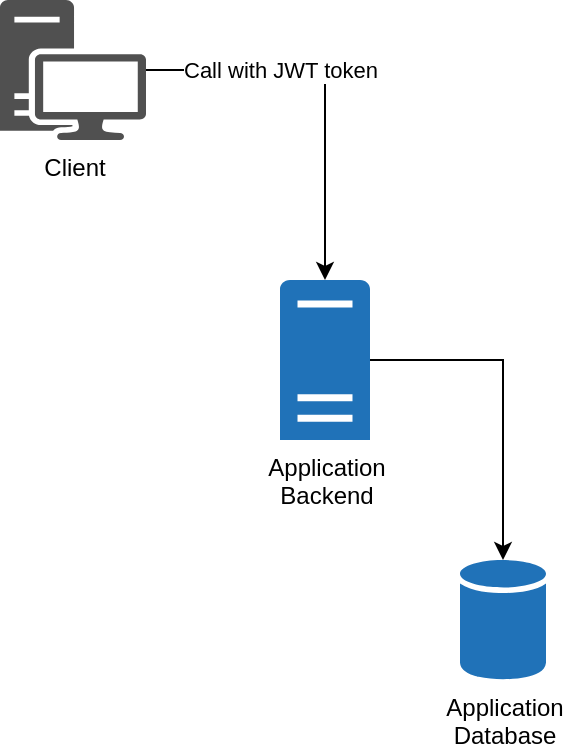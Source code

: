 <mxfile version="13.8.0" type="device"><diagram id="WI9T0HZ2pTsCkuznbFz-" name="Page-1"><mxGraphModel dx="1422" dy="763" grid="1" gridSize="10" guides="1" tooltips="1" connect="1" arrows="1" fold="1" page="1" pageScale="1" pageWidth="1169" pageHeight="827" math="0" shadow="0"><root><mxCell id="0"/><mxCell id="1" parent="0"/><mxCell id="ma4fH9Z6mfRjE7gq8NJ2-3" value="" style="edgeStyle=orthogonalEdgeStyle;rounded=0;orthogonalLoop=1;jettySize=auto;html=1;" edge="1" parent="1" target="ma4fH9Z6mfRjE7gq8NJ2-2"><mxGeometry relative="1" as="geometry"><mxPoint x="474" y="302" as="sourcePoint"/></mxGeometry></mxCell><mxCell id="ma4fH9Z6mfRjE7gq8NJ2-9" style="edgeStyle=orthogonalEdgeStyle;rounded=0;orthogonalLoop=1;jettySize=auto;html=1;" edge="1" parent="1" source="ma4fH9Z6mfRjE7gq8NJ2-4" target="ma4fH9Z6mfRjE7gq8NJ2-6"><mxGeometry relative="1" as="geometry"/></mxCell><mxCell id="ma4fH9Z6mfRjE7gq8NJ2-4" value="&lt;div&gt;Application &lt;br&gt;&lt;/div&gt;&lt;div&gt;Backend&lt;/div&gt;" style="pointerEvents=1;shadow=0;dashed=0;html=1;strokeColor=none;labelPosition=center;verticalLabelPosition=bottom;verticalAlign=top;outlineConnect=0;align=center;shape=mxgraph.office.servers.server_generic;fillColor=#2072B8;" vertex="1" parent="1"><mxGeometry x="240" y="380" width="45" height="80" as="geometry"/></mxCell><mxCell id="ma4fH9Z6mfRjE7gq8NJ2-6" value="&lt;div&gt;Application&lt;/div&gt;&lt;div&gt;Database&lt;br&gt;&lt;/div&gt;" style="shadow=0;dashed=0;html=1;strokeColor=none;labelPosition=center;verticalLabelPosition=bottom;verticalAlign=top;outlineConnect=0;align=center;shape=mxgraph.office.databases.database;fillColor=#2072B8;" vertex="1" parent="1"><mxGeometry x="330" y="520" width="43" height="60" as="geometry"/></mxCell><mxCell id="ma4fH9Z6mfRjE7gq8NJ2-8" style="edgeStyle=orthogonalEdgeStyle;rounded=0;orthogonalLoop=1;jettySize=auto;html=1;" edge="1" parent="1" source="ma4fH9Z6mfRjE7gq8NJ2-7" target="ma4fH9Z6mfRjE7gq8NJ2-4"><mxGeometry relative="1" as="geometry"/></mxCell><mxCell id="ma4fH9Z6mfRjE7gq8NJ2-10" value="Call with JWT token" style="edgeLabel;html=1;align=center;verticalAlign=middle;resizable=0;points=[];" vertex="1" connectable="0" parent="ma4fH9Z6mfRjE7gq8NJ2-8"><mxGeometry x="-0.08" y="-24" relative="1" as="geometry"><mxPoint x="1" as="offset"/></mxGeometry></mxCell><mxCell id="ma4fH9Z6mfRjE7gq8NJ2-7" value="&lt;div&gt;Client&lt;/div&gt;&lt;div&gt;&lt;br&gt;&lt;/div&gt;" style="pointerEvents=1;shadow=0;dashed=0;html=1;strokeColor=none;fillColor=#505050;labelPosition=center;verticalLabelPosition=bottom;verticalAlign=top;outlineConnect=0;align=center;shape=mxgraph.office.devices.workstation;" vertex="1" parent="1"><mxGeometry x="100" y="240" width="73" height="70" as="geometry"/></mxCell></root></mxGraphModel></diagram></mxfile>
